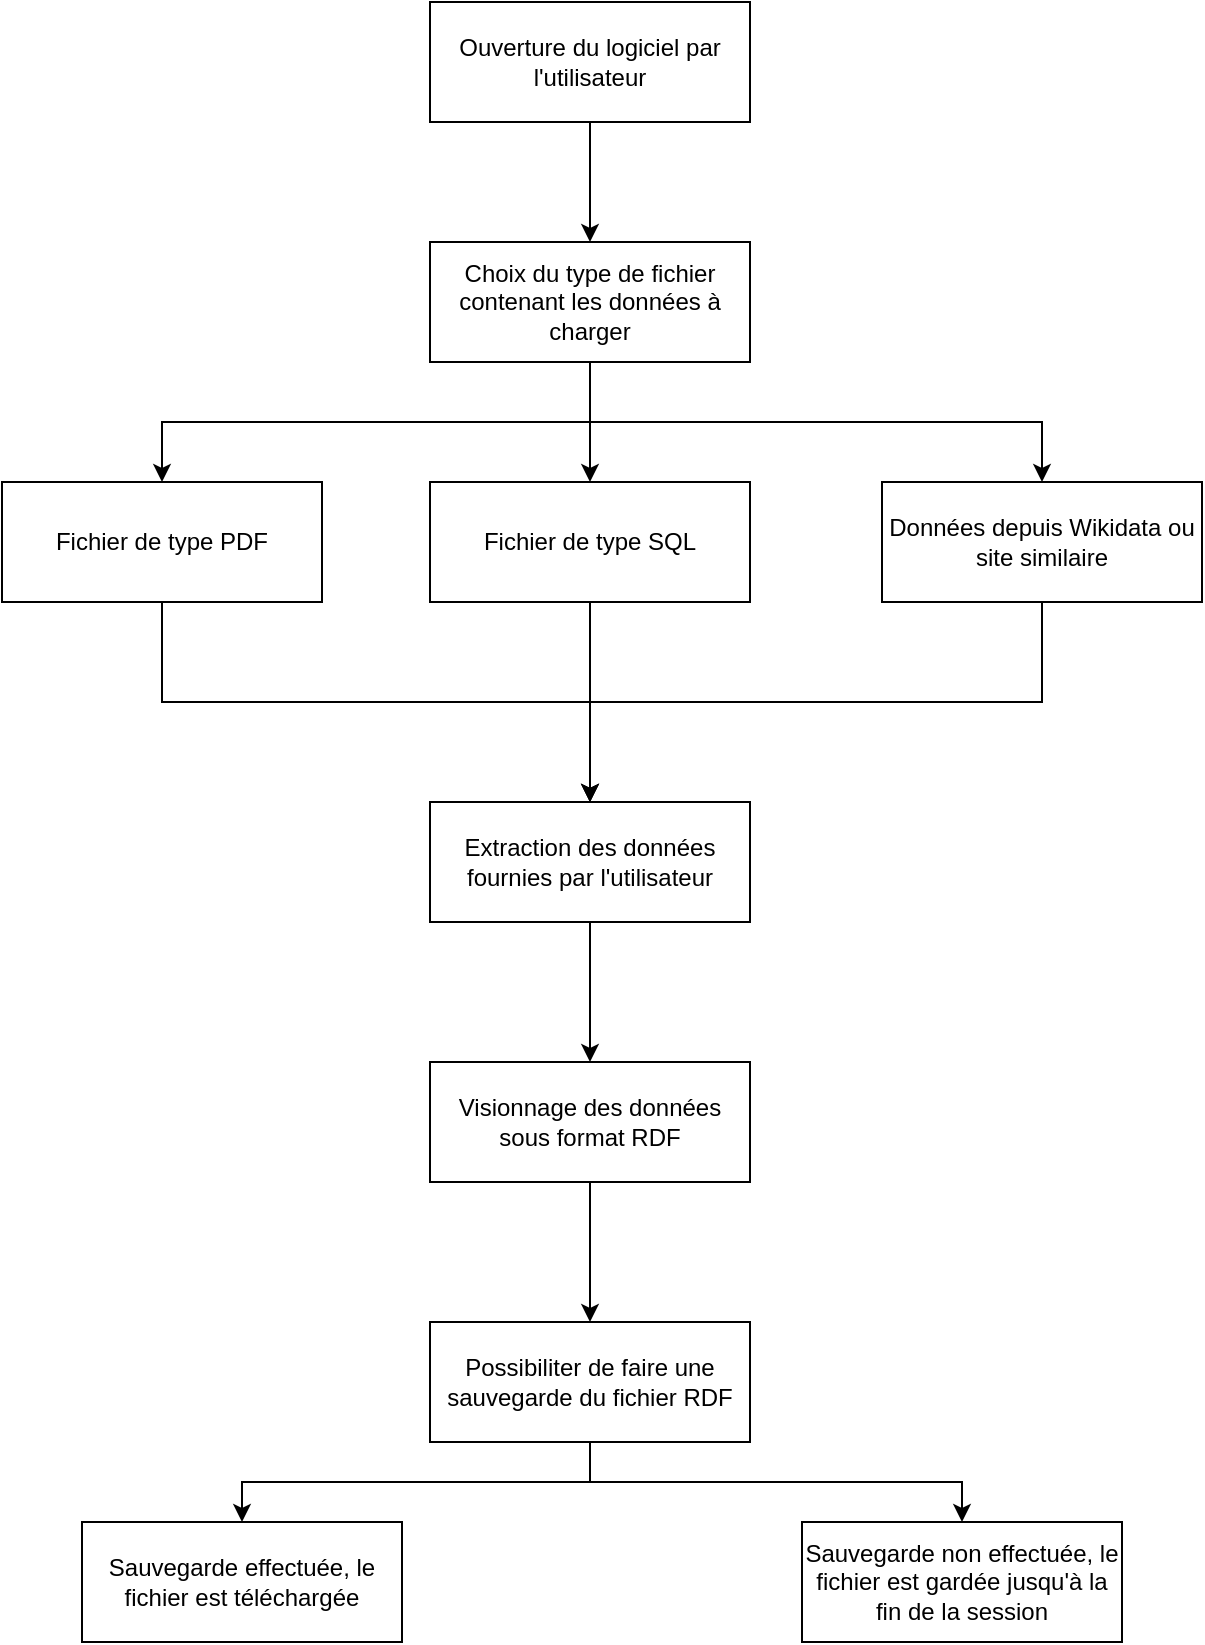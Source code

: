 <mxfile version="23.1.2" type="device">
  <diagram id="prtHgNgQTEPvFCAcTncT" name="Page-1">
    <mxGraphModel dx="1687" dy="901" grid="1" gridSize="10" guides="1" tooltips="1" connect="1" arrows="1" fold="1" page="1" pageScale="1" pageWidth="827" pageHeight="1169" math="0" shadow="0">
      <root>
        <mxCell id="0" />
        <mxCell id="1" parent="0" />
        <mxCell id="qphvHjbh9_9r1Frx_HH6-10" style="edgeStyle=orthogonalEdgeStyle;rounded=0;orthogonalLoop=1;jettySize=auto;html=1;exitX=0.5;exitY=1;exitDx=0;exitDy=0;entryX=0.5;entryY=0;entryDx=0;entryDy=0;" edge="1" parent="1" source="qphvHjbh9_9r1Frx_HH6-3" target="qphvHjbh9_9r1Frx_HH6-6">
          <mxGeometry relative="1" as="geometry" />
        </mxCell>
        <mxCell id="qphvHjbh9_9r1Frx_HH6-3" value="Ouverture du logiciel par l&#39;utilisateur" style="rounded=0;whiteSpace=wrap;html=1;" vertex="1" parent="1">
          <mxGeometry x="334" y="80" width="160" height="60" as="geometry" />
        </mxCell>
        <mxCell id="qphvHjbh9_9r1Frx_HH6-11" style="edgeStyle=orthogonalEdgeStyle;rounded=0;orthogonalLoop=1;jettySize=auto;html=1;exitX=0.5;exitY=1;exitDx=0;exitDy=0;entryX=0.5;entryY=0;entryDx=0;entryDy=0;" edge="1" parent="1" source="qphvHjbh9_9r1Frx_HH6-6" target="qphvHjbh9_9r1Frx_HH6-7">
          <mxGeometry relative="1" as="geometry" />
        </mxCell>
        <mxCell id="qphvHjbh9_9r1Frx_HH6-13" style="edgeStyle=orthogonalEdgeStyle;rounded=0;orthogonalLoop=1;jettySize=auto;html=1;exitX=0.5;exitY=1;exitDx=0;exitDy=0;entryX=0.5;entryY=0;entryDx=0;entryDy=0;" edge="1" parent="1" source="qphvHjbh9_9r1Frx_HH6-6" target="qphvHjbh9_9r1Frx_HH6-8">
          <mxGeometry relative="1" as="geometry" />
        </mxCell>
        <mxCell id="qphvHjbh9_9r1Frx_HH6-14" style="edgeStyle=orthogonalEdgeStyle;rounded=0;orthogonalLoop=1;jettySize=auto;html=1;exitX=0.5;exitY=1;exitDx=0;exitDy=0;" edge="1" parent="1" source="qphvHjbh9_9r1Frx_HH6-6" target="qphvHjbh9_9r1Frx_HH6-9">
          <mxGeometry relative="1" as="geometry" />
        </mxCell>
        <mxCell id="qphvHjbh9_9r1Frx_HH6-6" value="Choix du type de fichier contenant les données à charger " style="rounded=0;whiteSpace=wrap;html=1;" vertex="1" parent="1">
          <mxGeometry x="334" y="200" width="160" height="60" as="geometry" />
        </mxCell>
        <mxCell id="qphvHjbh9_9r1Frx_HH6-17" style="edgeStyle=orthogonalEdgeStyle;rounded=0;orthogonalLoop=1;jettySize=auto;html=1;exitX=0.5;exitY=1;exitDx=0;exitDy=0;entryX=0.5;entryY=0;entryDx=0;entryDy=0;" edge="1" parent="1" source="qphvHjbh9_9r1Frx_HH6-7" target="qphvHjbh9_9r1Frx_HH6-15">
          <mxGeometry relative="1" as="geometry" />
        </mxCell>
        <mxCell id="qphvHjbh9_9r1Frx_HH6-7" value="Fichier de type PDF" style="rounded=0;whiteSpace=wrap;html=1;" vertex="1" parent="1">
          <mxGeometry x="120" y="320" width="160" height="60" as="geometry" />
        </mxCell>
        <mxCell id="qphvHjbh9_9r1Frx_HH6-18" style="edgeStyle=orthogonalEdgeStyle;rounded=0;orthogonalLoop=1;jettySize=auto;html=1;exitX=0.5;exitY=1;exitDx=0;exitDy=0;entryX=0.5;entryY=0;entryDx=0;entryDy=0;" edge="1" parent="1" source="qphvHjbh9_9r1Frx_HH6-8" target="qphvHjbh9_9r1Frx_HH6-15">
          <mxGeometry relative="1" as="geometry" />
        </mxCell>
        <mxCell id="qphvHjbh9_9r1Frx_HH6-8" value="Fichier de type SQL" style="rounded=0;whiteSpace=wrap;html=1;" vertex="1" parent="1">
          <mxGeometry x="334" y="320" width="160" height="60" as="geometry" />
        </mxCell>
        <mxCell id="qphvHjbh9_9r1Frx_HH6-19" style="edgeStyle=orthogonalEdgeStyle;rounded=0;orthogonalLoop=1;jettySize=auto;html=1;exitX=0.5;exitY=1;exitDx=0;exitDy=0;entryX=0.5;entryY=0;entryDx=0;entryDy=0;" edge="1" parent="1" source="qphvHjbh9_9r1Frx_HH6-9" target="qphvHjbh9_9r1Frx_HH6-15">
          <mxGeometry relative="1" as="geometry" />
        </mxCell>
        <mxCell id="qphvHjbh9_9r1Frx_HH6-9" value="Données depuis Wikidata ou site similaire" style="rounded=0;whiteSpace=wrap;html=1;" vertex="1" parent="1">
          <mxGeometry x="560" y="320" width="160" height="60" as="geometry" />
        </mxCell>
        <mxCell id="qphvHjbh9_9r1Frx_HH6-21" style="edgeStyle=orthogonalEdgeStyle;rounded=0;orthogonalLoop=1;jettySize=auto;html=1;exitX=0.5;exitY=1;exitDx=0;exitDy=0;entryX=0.5;entryY=0;entryDx=0;entryDy=0;" edge="1" parent="1" source="qphvHjbh9_9r1Frx_HH6-15" target="qphvHjbh9_9r1Frx_HH6-20">
          <mxGeometry relative="1" as="geometry" />
        </mxCell>
        <mxCell id="qphvHjbh9_9r1Frx_HH6-15" value="Extraction des données fournies par l&#39;utilisateur" style="rounded=0;whiteSpace=wrap;html=1;" vertex="1" parent="1">
          <mxGeometry x="334" y="480" width="160" height="60" as="geometry" />
        </mxCell>
        <mxCell id="qphvHjbh9_9r1Frx_HH6-25" style="edgeStyle=orthogonalEdgeStyle;rounded=0;orthogonalLoop=1;jettySize=auto;html=1;exitX=0.5;exitY=1;exitDx=0;exitDy=0;entryX=0.5;entryY=0;entryDx=0;entryDy=0;" edge="1" parent="1" source="qphvHjbh9_9r1Frx_HH6-20" target="qphvHjbh9_9r1Frx_HH6-24">
          <mxGeometry relative="1" as="geometry" />
        </mxCell>
        <mxCell id="qphvHjbh9_9r1Frx_HH6-20" value="Visionnage des données sous format RDF" style="rounded=0;whiteSpace=wrap;html=1;" vertex="1" parent="1">
          <mxGeometry x="334" y="610" width="160" height="60" as="geometry" />
        </mxCell>
        <mxCell id="qphvHjbh9_9r1Frx_HH6-22" value="Sauvegarde effectuée, le fichier est téléchargée" style="rounded=0;whiteSpace=wrap;html=1;" vertex="1" parent="1">
          <mxGeometry x="160" y="840" width="160" height="60" as="geometry" />
        </mxCell>
        <mxCell id="qphvHjbh9_9r1Frx_HH6-23" value="Sauvegarde non effectuée, le fichier est gardée jusqu&#39;à la fin de la session" style="rounded=0;whiteSpace=wrap;html=1;" vertex="1" parent="1">
          <mxGeometry x="520" y="840" width="160" height="60" as="geometry" />
        </mxCell>
        <mxCell id="qphvHjbh9_9r1Frx_HH6-26" style="edgeStyle=orthogonalEdgeStyle;rounded=0;orthogonalLoop=1;jettySize=auto;html=1;exitX=0.5;exitY=1;exitDx=0;exitDy=0;entryX=0.5;entryY=0;entryDx=0;entryDy=0;" edge="1" parent="1" source="qphvHjbh9_9r1Frx_HH6-24" target="qphvHjbh9_9r1Frx_HH6-22">
          <mxGeometry relative="1" as="geometry" />
        </mxCell>
        <mxCell id="qphvHjbh9_9r1Frx_HH6-27" style="edgeStyle=orthogonalEdgeStyle;rounded=0;orthogonalLoop=1;jettySize=auto;html=1;exitX=0.5;exitY=1;exitDx=0;exitDy=0;entryX=0.5;entryY=0;entryDx=0;entryDy=0;" edge="1" parent="1" source="qphvHjbh9_9r1Frx_HH6-24" target="qphvHjbh9_9r1Frx_HH6-23">
          <mxGeometry relative="1" as="geometry" />
        </mxCell>
        <mxCell id="qphvHjbh9_9r1Frx_HH6-24" value="Possibiliter de faire une sauvegarde du fichier RDF" style="rounded=0;whiteSpace=wrap;html=1;" vertex="1" parent="1">
          <mxGeometry x="334" y="740" width="160" height="60" as="geometry" />
        </mxCell>
      </root>
    </mxGraphModel>
  </diagram>
</mxfile>
